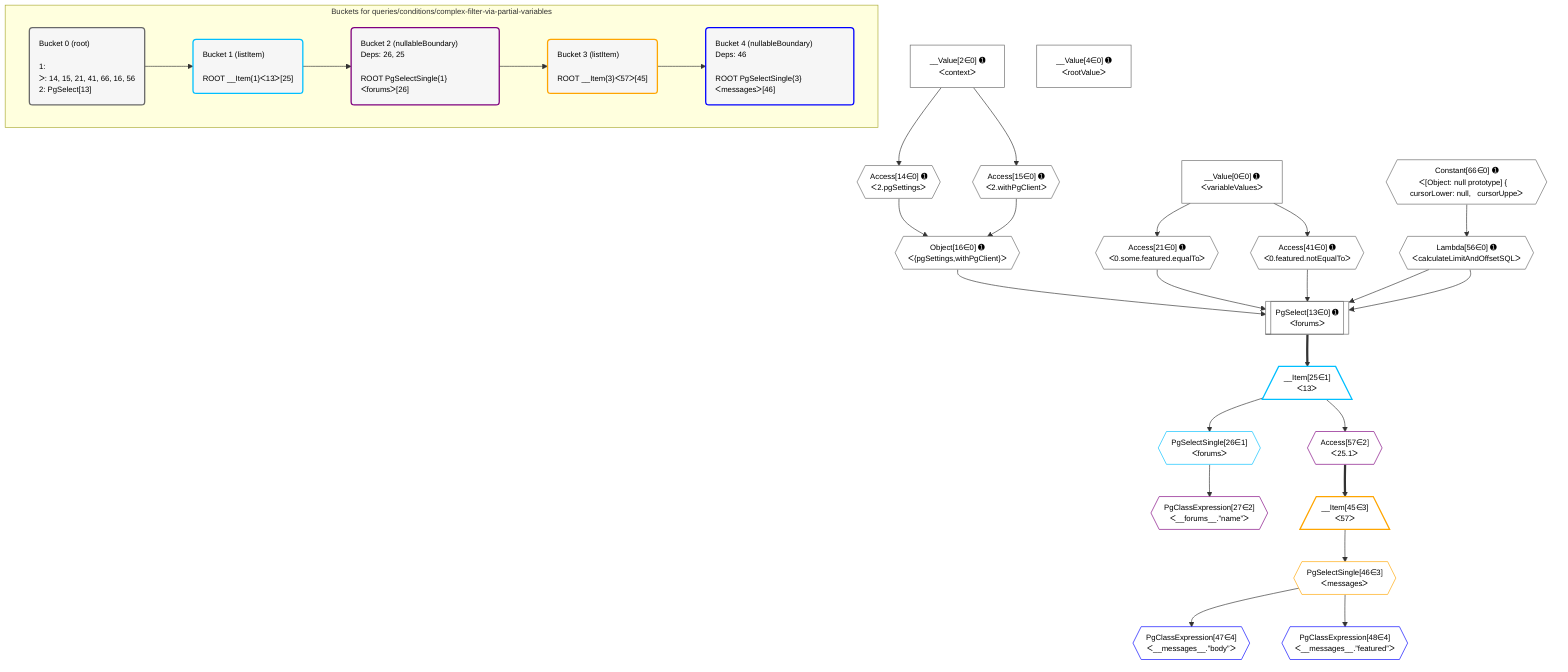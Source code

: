 %%{init: {'themeVariables': { 'fontSize': '12px'}}}%%
graph TD
    classDef path fill:#eee,stroke:#000,color:#000
    classDef plan fill:#fff,stroke-width:1px,color:#000
    classDef itemplan fill:#fff,stroke-width:2px,color:#000
    classDef unbatchedplan fill:#dff,stroke-width:1px,color:#000
    classDef sideeffectplan fill:#fcc,stroke-width:2px,color:#000
    classDef bucket fill:#f6f6f6,color:#000,stroke-width:2px,text-align:left


    %% plan dependencies
    PgSelect13[["PgSelect[13∈0] ➊<br />ᐸforumsᐳ"]]:::plan
    Object16{{"Object[16∈0] ➊<br />ᐸ{pgSettings,withPgClient}ᐳ"}}:::plan
    Access21{{"Access[21∈0] ➊<br />ᐸ0.some.featured.equalToᐳ"}}:::plan
    Access41{{"Access[41∈0] ➊<br />ᐸ0.featured.notEqualToᐳ"}}:::plan
    Lambda56{{"Lambda[56∈0] ➊<br />ᐸcalculateLimitAndOffsetSQLᐳ"}}:::plan
    Object16 & Access21 & Access41 & Lambda56 & Lambda56 --> PgSelect13
    Access14{{"Access[14∈0] ➊<br />ᐸ2.pgSettingsᐳ"}}:::plan
    Access15{{"Access[15∈0] ➊<br />ᐸ2.withPgClientᐳ"}}:::plan
    Access14 & Access15 --> Object16
    __Value2["__Value[2∈0] ➊<br />ᐸcontextᐳ"]:::plan
    __Value2 --> Access14
    __Value2 --> Access15
    __Value0["__Value[0∈0] ➊<br />ᐸvariableValuesᐳ"]:::plan
    __Value0 --> Access21
    __Value0 --> Access41
    Constant66{{"Constant[66∈0] ➊<br />ᐸ[Object: null prototype] {   cursorLower: null,   cursorUppeᐳ"}}:::plan
    Constant66 --> Lambda56
    __Value4["__Value[4∈0] ➊<br />ᐸrootValueᐳ"]:::plan
    __Item25[/"__Item[25∈1]<br />ᐸ13ᐳ"\]:::itemplan
    PgSelect13 ==> __Item25
    PgSelectSingle26{{"PgSelectSingle[26∈1]<br />ᐸforumsᐳ"}}:::plan
    __Item25 --> PgSelectSingle26
    PgClassExpression27{{"PgClassExpression[27∈2]<br />ᐸ__forums__.”name”ᐳ"}}:::plan
    PgSelectSingle26 --> PgClassExpression27
    Access57{{"Access[57∈2]<br />ᐸ25.1ᐳ"}}:::plan
    __Item25 --> Access57
    __Item45[/"__Item[45∈3]<br />ᐸ57ᐳ"\]:::itemplan
    Access57 ==> __Item45
    PgSelectSingle46{{"PgSelectSingle[46∈3]<br />ᐸmessagesᐳ"}}:::plan
    __Item45 --> PgSelectSingle46
    PgClassExpression47{{"PgClassExpression[47∈4]<br />ᐸ__messages__.”body”ᐳ"}}:::plan
    PgSelectSingle46 --> PgClassExpression47
    PgClassExpression48{{"PgClassExpression[48∈4]<br />ᐸ__messages__.”featured”ᐳ"}}:::plan
    PgSelectSingle46 --> PgClassExpression48

    %% define steps

    subgraph "Buckets for queries/conditions/complex-filter-via-partial-variables"
    Bucket0("Bucket 0 (root)<br /><br />1: <br />ᐳ: 14, 15, 21, 41, 66, 16, 56<br />2: PgSelect[13]"):::bucket
    classDef bucket0 stroke:#696969
    class Bucket0,__Value0,__Value2,__Value4,PgSelect13,Access14,Access15,Object16,Access21,Access41,Lambda56,Constant66 bucket0
    Bucket1("Bucket 1 (listItem)<br /><br />ROOT __Item{1}ᐸ13ᐳ[25]"):::bucket
    classDef bucket1 stroke:#00bfff
    class Bucket1,__Item25,PgSelectSingle26 bucket1
    Bucket2("Bucket 2 (nullableBoundary)<br />Deps: 26, 25<br /><br />ROOT PgSelectSingle{1}ᐸforumsᐳ[26]"):::bucket
    classDef bucket2 stroke:#7f007f
    class Bucket2,PgClassExpression27,Access57 bucket2
    Bucket3("Bucket 3 (listItem)<br /><br />ROOT __Item{3}ᐸ57ᐳ[45]"):::bucket
    classDef bucket3 stroke:#ffa500
    class Bucket3,__Item45,PgSelectSingle46 bucket3
    Bucket4("Bucket 4 (nullableBoundary)<br />Deps: 46<br /><br />ROOT PgSelectSingle{3}ᐸmessagesᐳ[46]"):::bucket
    classDef bucket4 stroke:#0000ff
    class Bucket4,PgClassExpression47,PgClassExpression48 bucket4
    Bucket0 --> Bucket1
    Bucket1 --> Bucket2
    Bucket2 --> Bucket3
    Bucket3 --> Bucket4
    end